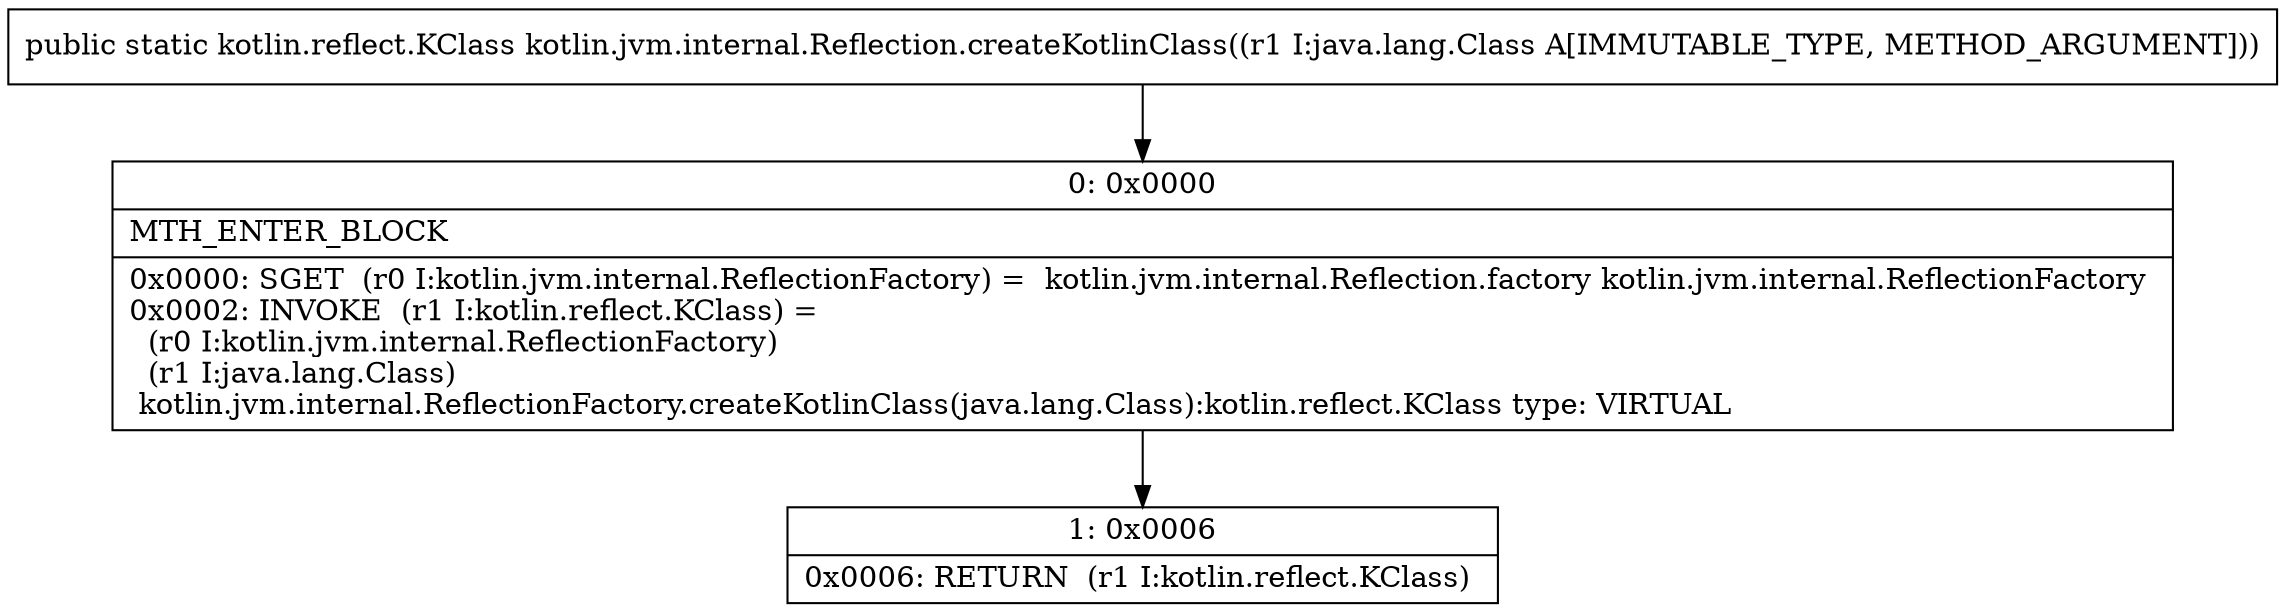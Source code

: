 digraph "CFG forkotlin.jvm.internal.Reflection.createKotlinClass(Ljava\/lang\/Class;)Lkotlin\/reflect\/KClass;" {
Node_0 [shape=record,label="{0\:\ 0x0000|MTH_ENTER_BLOCK\l|0x0000: SGET  (r0 I:kotlin.jvm.internal.ReflectionFactory) =  kotlin.jvm.internal.Reflection.factory kotlin.jvm.internal.ReflectionFactory \l0x0002: INVOKE  (r1 I:kotlin.reflect.KClass) = \l  (r0 I:kotlin.jvm.internal.ReflectionFactory)\l  (r1 I:java.lang.Class)\l kotlin.jvm.internal.ReflectionFactory.createKotlinClass(java.lang.Class):kotlin.reflect.KClass type: VIRTUAL \l}"];
Node_1 [shape=record,label="{1\:\ 0x0006|0x0006: RETURN  (r1 I:kotlin.reflect.KClass) \l}"];
MethodNode[shape=record,label="{public static kotlin.reflect.KClass kotlin.jvm.internal.Reflection.createKotlinClass((r1 I:java.lang.Class A[IMMUTABLE_TYPE, METHOD_ARGUMENT])) }"];
MethodNode -> Node_0;
Node_0 -> Node_1;
}

